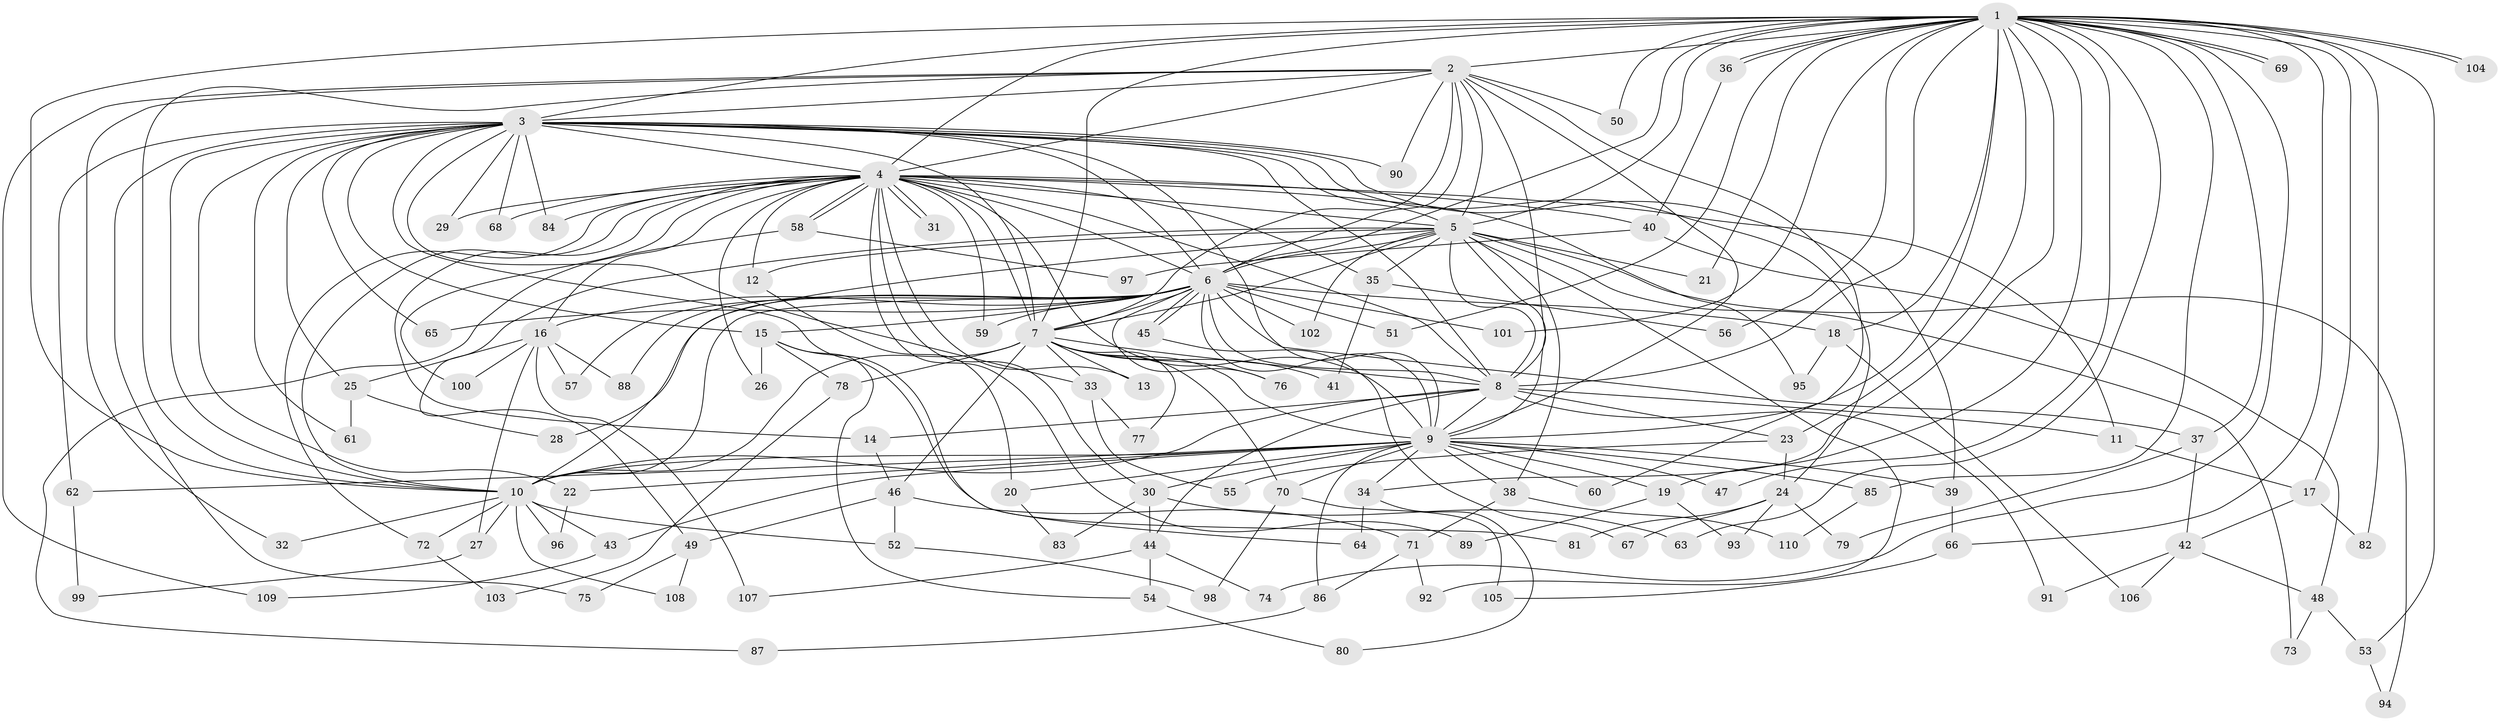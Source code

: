 // Generated by graph-tools (version 1.1) at 2025/25/03/09/25 03:25:40]
// undirected, 110 vertices, 245 edges
graph export_dot {
graph [start="1"]
  node [color=gray90,style=filled];
  1;
  2;
  3;
  4;
  5;
  6;
  7;
  8;
  9;
  10;
  11;
  12;
  13;
  14;
  15;
  16;
  17;
  18;
  19;
  20;
  21;
  22;
  23;
  24;
  25;
  26;
  27;
  28;
  29;
  30;
  31;
  32;
  33;
  34;
  35;
  36;
  37;
  38;
  39;
  40;
  41;
  42;
  43;
  44;
  45;
  46;
  47;
  48;
  49;
  50;
  51;
  52;
  53;
  54;
  55;
  56;
  57;
  58;
  59;
  60;
  61;
  62;
  63;
  64;
  65;
  66;
  67;
  68;
  69;
  70;
  71;
  72;
  73;
  74;
  75;
  76;
  77;
  78;
  79;
  80;
  81;
  82;
  83;
  84;
  85;
  86;
  87;
  88;
  89;
  90;
  91;
  92;
  93;
  94;
  95;
  96;
  97;
  98;
  99;
  100;
  101;
  102;
  103;
  104;
  105;
  106;
  107;
  108;
  109;
  110;
  1 -- 2;
  1 -- 3;
  1 -- 4;
  1 -- 5;
  1 -- 6;
  1 -- 7;
  1 -- 8;
  1 -- 9;
  1 -- 10;
  1 -- 17;
  1 -- 18;
  1 -- 19;
  1 -- 21;
  1 -- 23;
  1 -- 34;
  1 -- 36;
  1 -- 36;
  1 -- 37;
  1 -- 47;
  1 -- 50;
  1 -- 51;
  1 -- 53;
  1 -- 56;
  1 -- 63;
  1 -- 66;
  1 -- 69;
  1 -- 69;
  1 -- 74;
  1 -- 82;
  1 -- 85;
  1 -- 101;
  1 -- 104;
  1 -- 104;
  2 -- 3;
  2 -- 4;
  2 -- 5;
  2 -- 6;
  2 -- 7;
  2 -- 8;
  2 -- 9;
  2 -- 10;
  2 -- 32;
  2 -- 50;
  2 -- 60;
  2 -- 90;
  2 -- 109;
  3 -- 4;
  3 -- 5;
  3 -- 6;
  3 -- 7;
  3 -- 8;
  3 -- 9;
  3 -- 10;
  3 -- 15;
  3 -- 22;
  3 -- 24;
  3 -- 25;
  3 -- 29;
  3 -- 33;
  3 -- 39;
  3 -- 61;
  3 -- 62;
  3 -- 64;
  3 -- 65;
  3 -- 68;
  3 -- 75;
  3 -- 84;
  3 -- 90;
  4 -- 5;
  4 -- 6;
  4 -- 7;
  4 -- 8;
  4 -- 9;
  4 -- 10;
  4 -- 11;
  4 -- 12;
  4 -- 13;
  4 -- 14;
  4 -- 16;
  4 -- 26;
  4 -- 29;
  4 -- 30;
  4 -- 31;
  4 -- 31;
  4 -- 35;
  4 -- 40;
  4 -- 58;
  4 -- 58;
  4 -- 59;
  4 -- 68;
  4 -- 72;
  4 -- 84;
  4 -- 89;
  4 -- 95;
  4 -- 100;
  5 -- 6;
  5 -- 7;
  5 -- 8;
  5 -- 9;
  5 -- 10;
  5 -- 12;
  5 -- 21;
  5 -- 35;
  5 -- 38;
  5 -- 49;
  5 -- 73;
  5 -- 92;
  5 -- 94;
  5 -- 102;
  6 -- 7;
  6 -- 8;
  6 -- 9;
  6 -- 10;
  6 -- 15;
  6 -- 16;
  6 -- 18;
  6 -- 28;
  6 -- 37;
  6 -- 45;
  6 -- 45;
  6 -- 51;
  6 -- 57;
  6 -- 59;
  6 -- 65;
  6 -- 76;
  6 -- 88;
  6 -- 101;
  6 -- 102;
  7 -- 8;
  7 -- 9;
  7 -- 10;
  7 -- 13;
  7 -- 33;
  7 -- 41;
  7 -- 46;
  7 -- 70;
  7 -- 76;
  7 -- 77;
  7 -- 78;
  8 -- 9;
  8 -- 10;
  8 -- 11;
  8 -- 14;
  8 -- 23;
  8 -- 44;
  8 -- 91;
  9 -- 10;
  9 -- 19;
  9 -- 20;
  9 -- 22;
  9 -- 30;
  9 -- 34;
  9 -- 38;
  9 -- 39;
  9 -- 43;
  9 -- 47;
  9 -- 60;
  9 -- 62;
  9 -- 70;
  9 -- 85;
  9 -- 86;
  10 -- 27;
  10 -- 32;
  10 -- 43;
  10 -- 52;
  10 -- 72;
  10 -- 96;
  10 -- 108;
  11 -- 17;
  12 -- 20;
  14 -- 46;
  15 -- 26;
  15 -- 54;
  15 -- 78;
  15 -- 81;
  16 -- 25;
  16 -- 27;
  16 -- 57;
  16 -- 88;
  16 -- 100;
  16 -- 107;
  17 -- 42;
  17 -- 82;
  18 -- 95;
  18 -- 106;
  19 -- 89;
  19 -- 93;
  20 -- 83;
  22 -- 96;
  23 -- 24;
  23 -- 55;
  24 -- 67;
  24 -- 79;
  24 -- 81;
  24 -- 93;
  25 -- 28;
  25 -- 61;
  27 -- 99;
  30 -- 44;
  30 -- 63;
  30 -- 83;
  33 -- 55;
  33 -- 77;
  34 -- 64;
  34 -- 80;
  35 -- 41;
  35 -- 56;
  36 -- 40;
  37 -- 42;
  37 -- 79;
  38 -- 71;
  38 -- 110;
  39 -- 66;
  40 -- 48;
  40 -- 97;
  42 -- 48;
  42 -- 91;
  42 -- 106;
  43 -- 109;
  44 -- 54;
  44 -- 74;
  44 -- 107;
  45 -- 67;
  46 -- 49;
  46 -- 52;
  46 -- 71;
  48 -- 53;
  48 -- 73;
  49 -- 75;
  49 -- 108;
  52 -- 98;
  53 -- 94;
  54 -- 80;
  58 -- 87;
  58 -- 97;
  62 -- 99;
  66 -- 105;
  70 -- 98;
  70 -- 105;
  71 -- 86;
  71 -- 92;
  72 -- 103;
  78 -- 103;
  85 -- 110;
  86 -- 87;
}
